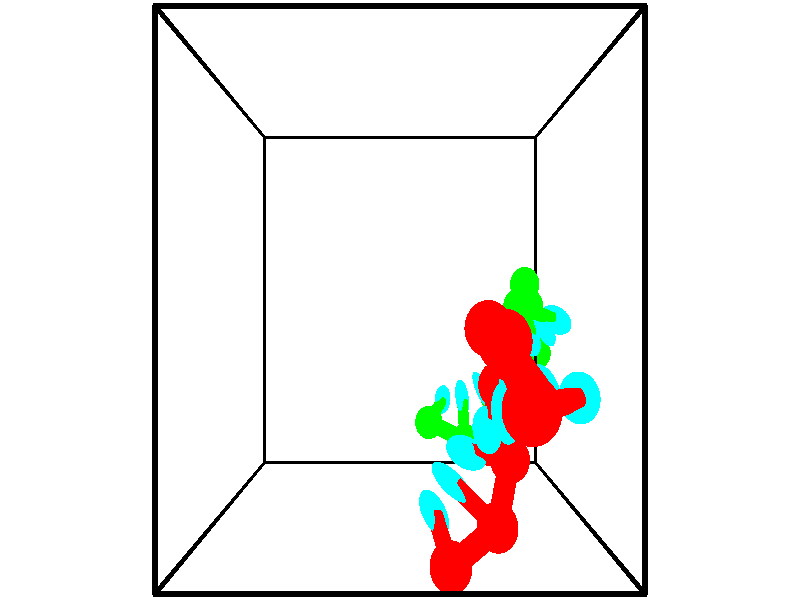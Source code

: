 // switches for output
#declare DRAW_BASES = 1; // possible values are 0, 1; only relevant for DNA ribbons
#declare DRAW_BASES_TYPE = 3; // possible values are 1, 2, 3; only relevant for DNA ribbons
#declare DRAW_FOG = 0; // set to 1 to enable fog

#include "colors.inc"

#include "transforms.inc"
background { rgb <1, 1, 1>}

#default {
   normal{
       ripples 0.25
       frequency 0.20
       turbulence 0.2
       lambda 5
   }
	finish {
		phong 0.1
		phong_size 40.
	}
}

// original window dimensions: 1024x640


// camera settings

camera {
	sky <-0, 1, 0>
	up <-0, 1, 0>
	right 1.6 * <1, 0, 0>
	location <2.5, 2.5, 11.1562>
	look_at <2.5, 2.5, 2.5>
	direction <0, 0, -8.6562>
	angle 67.0682
}


# declare cpy_camera_pos = <2.5, 2.5, 11.1562>;
# if (DRAW_FOG = 1)
fog {
	fog_type 2
	up vnormalize(cpy_camera_pos)
	color rgbt<1,1,1,0.3>
	distance 1e-5
	fog_alt 3e-3
	fog_offset 4
}
# end


// LIGHTS

# declare lum = 6;
global_settings {
	ambient_light rgb lum * <0.05, 0.05, 0.05>
	max_trace_level 15
}# declare cpy_direct_light_amount = 0.25;
light_source
{	1000 * <-1, -1, 1>,
	rgb lum * cpy_direct_light_amount
	parallel
}

light_source
{	1000 * <1, 1, -1>,
	rgb lum * cpy_direct_light_amount
	parallel
}

// strand 0

// nucleotide -1

// particle -1
sphere {
	<3.097138, -0.115526, 4.066311> 0.250000
	pigment { color rgbt <1,0,0,0> }
	no_shadow
}
cylinder {
	<3.002125, 0.099632, 3.742768>,  <2.945117, 0.228727, 3.548643>, 0.100000
	pigment { color rgbt <1,0,0,0> }
	no_shadow
}
cylinder {
	<3.002125, 0.099632, 3.742768>,  <3.097138, -0.115526, 4.066311>, 0.100000
	pigment { color rgbt <1,0,0,0> }
	no_shadow
}

// particle -1
sphere {
	<3.002125, 0.099632, 3.742768> 0.100000
	pigment { color rgbt <1,0,0,0> }
	no_shadow
}
sphere {
	0, 1
	scale<0.080000,0.200000,0.300000>
	matrix <0.471249, 0.791946, 0.388260,
		0.849413, -0.288949, -0.441595,
		-0.237532, 0.537895, -0.808856,
		2.930865, 0.261001, 3.500112>
	pigment { color rgbt <0,1,1,0> }
	no_shadow
}
cylinder {
	<3.675417, 0.212805, 3.871294>,  <3.097138, -0.115526, 4.066311>, 0.130000
	pigment { color rgbt <1,0,0,0> }
	no_shadow
}

// nucleotide -1

// particle -1
sphere {
	<3.675417, 0.212805, 3.871294> 0.250000
	pigment { color rgbt <1,0,0,0> }
	no_shadow
}
cylinder {
	<3.370548, 0.441338, 3.749526>,  <3.187627, 0.578457, 3.676465>, 0.100000
	pigment { color rgbt <1,0,0,0> }
	no_shadow
}
cylinder {
	<3.370548, 0.441338, 3.749526>,  <3.675417, 0.212805, 3.871294>, 0.100000
	pigment { color rgbt <1,0,0,0> }
	no_shadow
}

// particle -1
sphere {
	<3.370548, 0.441338, 3.749526> 0.100000
	pigment { color rgbt <1,0,0,0> }
	no_shadow
}
sphere {
	0, 1
	scale<0.080000,0.200000,0.300000>
	matrix <0.469274, 0.811526, 0.348148,
		0.445954, 0.122493, -0.886635,
		-0.762173, 0.571333, -0.304420,
		3.141896, 0.612737, 3.658200>
	pigment { color rgbt <0,1,1,0> }
	no_shadow
}
cylinder {
	<3.894325, 0.814511, 3.490238>,  <3.675417, 0.212805, 3.871294>, 0.130000
	pigment { color rgbt <1,0,0,0> }
	no_shadow
}

// nucleotide -1

// particle -1
sphere {
	<3.894325, 0.814511, 3.490238> 0.250000
	pigment { color rgbt <1,0,0,0> }
	no_shadow
}
cylinder {
	<3.559475, 0.897663, 3.692627>,  <3.358565, 0.947555, 3.814060>, 0.100000
	pigment { color rgbt <1,0,0,0> }
	no_shadow
}
cylinder {
	<3.559475, 0.897663, 3.692627>,  <3.894325, 0.814511, 3.490238>, 0.100000
	pigment { color rgbt <1,0,0,0> }
	no_shadow
}

// particle -1
sphere {
	<3.559475, 0.897663, 3.692627> 0.100000
	pigment { color rgbt <1,0,0,0> }
	no_shadow
}
sphere {
	0, 1
	scale<0.080000,0.200000,0.300000>
	matrix <0.503165, 0.655490, 0.563168,
		-0.214588, 0.726030, -0.653325,
		-0.837124, 0.207881, 0.505973,
		3.308338, 0.960027, 3.844419>
	pigment { color rgbt <0,1,1,0> }
	no_shadow
}
cylinder {
	<3.734037, 1.608647, 3.576851>,  <3.894325, 0.814511, 3.490238>, 0.130000
	pigment { color rgbt <1,0,0,0> }
	no_shadow
}

// nucleotide -1

// particle -1
sphere {
	<3.734037, 1.608647, 3.576851> 0.250000
	pigment { color rgbt <1,0,0,0> }
	no_shadow
}
cylinder {
	<3.611027, 1.400936, 3.895794>,  <3.537220, 1.276310, 4.087160>, 0.100000
	pigment { color rgbt <1,0,0,0> }
	no_shadow
}
cylinder {
	<3.611027, 1.400936, 3.895794>,  <3.734037, 1.608647, 3.576851>, 0.100000
	pigment { color rgbt <1,0,0,0> }
	no_shadow
}

// particle -1
sphere {
	<3.611027, 1.400936, 3.895794> 0.100000
	pigment { color rgbt <1,0,0,0> }
	no_shadow
}
sphere {
	0, 1
	scale<0.080000,0.200000,0.300000>
	matrix <0.517817, 0.611695, 0.598077,
		-0.798307, 0.596810, 0.080777,
		-0.307527, -0.519276, 0.797358,
		3.518769, 1.245153, 4.135001>
	pigment { color rgbt <0,1,1,0> }
	no_shadow
}
cylinder {
	<3.715315, 2.081748, 4.148516>,  <3.734037, 1.608647, 3.576851>, 0.130000
	pigment { color rgbt <1,0,0,0> }
	no_shadow
}

// nucleotide -1

// particle -1
sphere {
	<3.715315, 2.081748, 4.148516> 0.250000
	pigment { color rgbt <1,0,0,0> }
	no_shadow
}
cylinder {
	<3.693138, 1.726479, 4.330976>,  <3.679832, 1.513317, 4.440453>, 0.100000
	pigment { color rgbt <1,0,0,0> }
	no_shadow
}
cylinder {
	<3.693138, 1.726479, 4.330976>,  <3.715315, 2.081748, 4.148516>, 0.100000
	pigment { color rgbt <1,0,0,0> }
	no_shadow
}

// particle -1
sphere {
	<3.693138, 1.726479, 4.330976> 0.100000
	pigment { color rgbt <1,0,0,0> }
	no_shadow
}
sphere {
	0, 1
	scale<0.080000,0.200000,0.300000>
	matrix <0.508989, 0.367895, 0.778192,
		-0.858986, 0.275322, 0.431673,
		-0.055443, -0.888173, 0.456152,
		3.676505, 1.460027, 4.467822>
	pigment { color rgbt <0,1,1,0> }
	no_shadow
}
cylinder {
	<3.427559, 2.250570, 4.824128>,  <3.715315, 2.081748, 4.148516>, 0.130000
	pigment { color rgbt <1,0,0,0> }
	no_shadow
}

// nucleotide -1

// particle -1
sphere {
	<3.427559, 2.250570, 4.824128> 0.250000
	pigment { color rgbt <1,0,0,0> }
	no_shadow
}
cylinder {
	<3.599174, 1.889622, 4.840391>,  <3.702144, 1.673053, 4.850149>, 0.100000
	pigment { color rgbt <1,0,0,0> }
	no_shadow
}
cylinder {
	<3.599174, 1.889622, 4.840391>,  <3.427559, 2.250570, 4.824128>, 0.100000
	pigment { color rgbt <1,0,0,0> }
	no_shadow
}

// particle -1
sphere {
	<3.599174, 1.889622, 4.840391> 0.100000
	pigment { color rgbt <1,0,0,0> }
	no_shadow
}
sphere {
	0, 1
	scale<0.080000,0.200000,0.300000>
	matrix <0.414621, 0.236725, 0.878664,
		-0.802505, -0.360123, 0.475706,
		0.429039, -0.902371, 0.040658,
		3.727886, 1.618911, 4.852589>
	pigment { color rgbt <0,1,1,0> }
	no_shadow
}
cylinder {
	<3.468357, 2.182672, 5.583126>,  <3.427559, 2.250570, 4.824128>, 0.130000
	pigment { color rgbt <1,0,0,0> }
	no_shadow
}

// nucleotide -1

// particle -1
sphere {
	<3.468357, 2.182672, 5.583126> 0.250000
	pigment { color rgbt <1,0,0,0> }
	no_shadow
}
cylinder {
	<3.719456, 1.931156, 5.399580>,  <3.870115, 1.780246, 5.289453>, 0.100000
	pigment { color rgbt <1,0,0,0> }
	no_shadow
}
cylinder {
	<3.719456, 1.931156, 5.399580>,  <3.468357, 2.182672, 5.583126>, 0.100000
	pigment { color rgbt <1,0,0,0> }
	no_shadow
}

// particle -1
sphere {
	<3.719456, 1.931156, 5.399580> 0.100000
	pigment { color rgbt <1,0,0,0> }
	no_shadow
}
sphere {
	0, 1
	scale<0.080000,0.200000,0.300000>
	matrix <0.647470, 0.094550, 0.756203,
		-0.432108, -0.771805, 0.466476,
		0.627747, -0.628791, -0.458865,
		3.907780, 1.742519, 5.261920>
	pigment { color rgbt <0,1,1,0> }
	no_shadow
}
cylinder {
	<3.608435, 1.723019, 6.074688>,  <3.468357, 2.182672, 5.583126>, 0.130000
	pigment { color rgbt <1,0,0,0> }
	no_shadow
}

// nucleotide -1

// particle -1
sphere {
	<3.608435, 1.723019, 6.074688> 0.250000
	pigment { color rgbt <1,0,0,0> }
	no_shadow
}
cylinder {
	<3.916805, 1.741371, 5.820580>,  <4.101828, 1.752383, 5.668116>, 0.100000
	pigment { color rgbt <1,0,0,0> }
	no_shadow
}
cylinder {
	<3.916805, 1.741371, 5.820580>,  <3.608435, 1.723019, 6.074688>, 0.100000
	pigment { color rgbt <1,0,0,0> }
	no_shadow
}

// particle -1
sphere {
	<3.916805, 1.741371, 5.820580> 0.100000
	pigment { color rgbt <1,0,0,0> }
	no_shadow
}
sphere {
	0, 1
	scale<0.080000,0.200000,0.300000>
	matrix <0.602979, 0.268692, 0.751146,
		0.205152, -0.962133, 0.179479,
		0.770927, 0.045877, -0.635269,
		4.148083, 1.755135, 5.630000>
	pigment { color rgbt <0,1,1,0> }
	no_shadow
}
// strand 1

// nucleotide -1

// particle -1
sphere {
	<4.420534, 2.410311, 1.401684> 0.250000
	pigment { color rgbt <0,1,0,0> }
	no_shadow
}
cylinder {
	<4.790298, 2.305119, 1.291192>,  <5.012157, 2.242003, 1.224897>, 0.100000
	pigment { color rgbt <0,1,0,0> }
	no_shadow
}
cylinder {
	<4.790298, 2.305119, 1.291192>,  <4.420534, 2.410311, 1.401684>, 0.100000
	pigment { color rgbt <0,1,0,0> }
	no_shadow
}

// particle -1
sphere {
	<4.790298, 2.305119, 1.291192> 0.100000
	pigment { color rgbt <0,1,0,0> }
	no_shadow
}
sphere {
	0, 1
	scale<0.080000,0.200000,0.300000>
	matrix <-0.339995, -0.240039, -0.909277,
		0.172817, 0.934464, -0.311308,
		0.924412, -0.262981, -0.276230,
		5.067622, 2.226224, 1.208323>
	pigment { color rgbt <0,1,1,0> }
	no_shadow
}
cylinder {
	<4.658336, 2.725006, 0.701646>,  <4.420534, 2.410311, 1.401684>, 0.130000
	pigment { color rgbt <0,1,0,0> }
	no_shadow
}

// nucleotide -1

// particle -1
sphere {
	<4.658336, 2.725006, 0.701646> 0.250000
	pigment { color rgbt <0,1,0,0> }
	no_shadow
}
cylinder {
	<4.837166, 2.374104, 0.771554>,  <4.944464, 2.163562, 0.813498>, 0.100000
	pigment { color rgbt <0,1,0,0> }
	no_shadow
}
cylinder {
	<4.837166, 2.374104, 0.771554>,  <4.658336, 2.725006, 0.701646>, 0.100000
	pigment { color rgbt <0,1,0,0> }
	no_shadow
}

// particle -1
sphere {
	<4.837166, 2.374104, 0.771554> 0.100000
	pigment { color rgbt <0,1,0,0> }
	no_shadow
}
sphere {
	0, 1
	scale<0.080000,0.200000,0.300000>
	matrix <-0.525150, -0.415582, -0.742637,
		0.724114, 0.240234, -0.646487,
		0.447075, -0.877257, 0.174770,
		4.971288, 2.110926, 0.823985>
	pigment { color rgbt <0,1,1,0> }
	no_shadow
}
cylinder {
	<4.892432, 2.415736, -0.023460>,  <4.658336, 2.725006, 0.701645>, 0.130000
	pigment { color rgbt <0,1,0,0> }
	no_shadow
}

// nucleotide -1

// particle -1
sphere {
	<4.892432, 2.415736, -0.023460> 0.250000
	pigment { color rgbt <0,1,0,0> }
	no_shadow
}
cylinder {
	<4.851814, 2.127371, 0.250758>,  <4.827444, 1.954352, 0.415289>, 0.100000
	pigment { color rgbt <0,1,0,0> }
	no_shadow
}
cylinder {
	<4.851814, 2.127371, 0.250758>,  <4.892432, 2.415736, -0.023460>, 0.100000
	pigment { color rgbt <0,1,0,0> }
	no_shadow
}

// particle -1
sphere {
	<4.851814, 2.127371, 0.250758> 0.100000
	pigment { color rgbt <0,1,0,0> }
	no_shadow
}
sphere {
	0, 1
	scale<0.080000,0.200000,0.300000>
	matrix <-0.432244, -0.588691, -0.683087,
		0.896021, -0.365687, -0.251832,
		-0.101544, -0.720913, 0.685546,
		4.821351, 1.911097, 0.456422>
	pigment { color rgbt <0,1,1,0> }
	no_shadow
}
cylinder {
	<5.088840, 1.668512, -0.244118>,  <4.892432, 2.415736, -0.023460>, 0.130000
	pigment { color rgbt <0,1,0,0> }
	no_shadow
}

// nucleotide -1

// particle -1
sphere {
	<5.088840, 1.668512, -0.244118> 0.250000
	pigment { color rgbt <0,1,0,0> }
	no_shadow
}
cylinder {
	<4.799660, 1.668915, 0.032241>,  <4.626152, 1.669156, 0.198057>, 0.100000
	pigment { color rgbt <0,1,0,0> }
	no_shadow
}
cylinder {
	<4.799660, 1.668915, 0.032241>,  <5.088840, 1.668512, -0.244118>, 0.100000
	pigment { color rgbt <0,1,0,0> }
	no_shadow
}

// particle -1
sphere {
	<4.799660, 1.668915, 0.032241> 0.100000
	pigment { color rgbt <0,1,0,0> }
	no_shadow
}
sphere {
	0, 1
	scale<0.080000,0.200000,0.300000>
	matrix <-0.638349, -0.383513, -0.667404,
		0.264297, -0.923535, 0.277903,
		-0.722951, 0.001006, 0.690899,
		4.582775, 1.669217, 0.239511>
	pigment { color rgbt <0,1,1,0> }
	no_shadow
}
cylinder {
	<4.879185, 0.935885, -0.193068>,  <5.088840, 1.668512, -0.244118>, 0.130000
	pigment { color rgbt <0,1,0,0> }
	no_shadow
}

// nucleotide -1

// particle -1
sphere {
	<4.879185, 0.935885, -0.193068> 0.250000
	pigment { color rgbt <0,1,0,0> }
	no_shadow
}
cylinder {
	<4.593307, 1.189560, -0.075073>,  <4.421781, 1.341765, -0.004277>, 0.100000
	pigment { color rgbt <0,1,0,0> }
	no_shadow
}
cylinder {
	<4.593307, 1.189560, -0.075073>,  <4.879185, 0.935885, -0.193068>, 0.100000
	pigment { color rgbt <0,1,0,0> }
	no_shadow
}

// particle -1
sphere {
	<4.593307, 1.189560, -0.075073> 0.100000
	pigment { color rgbt <0,1,0,0> }
	no_shadow
}
sphere {
	0, 1
	scale<0.080000,0.200000,0.300000>
	matrix <-0.631892, -0.404625, -0.661053,
		-0.299872, -0.658852, 0.689921,
		-0.714695, 0.634187, 0.294987,
		4.378899, 1.379816, 0.013423>
	pigment { color rgbt <0,1,1,0> }
	no_shadow
}
cylinder {
	<4.353523, 0.502767, -0.053435>,  <4.879185, 0.935885, -0.193068>, 0.130000
	pigment { color rgbt <0,1,0,0> }
	no_shadow
}

// nucleotide -1

// particle -1
sphere {
	<4.353523, 0.502767, -0.053435> 0.250000
	pigment { color rgbt <0,1,0,0> }
	no_shadow
}
cylinder {
	<4.161606, 0.853434, -0.067599>,  <4.046455, 1.063834, -0.076098>, 0.100000
	pigment { color rgbt <0,1,0,0> }
	no_shadow
}
cylinder {
	<4.161606, 0.853434, -0.067599>,  <4.353523, 0.502767, -0.053435>, 0.100000
	pigment { color rgbt <0,1,0,0> }
	no_shadow
}

// particle -1
sphere {
	<4.161606, 0.853434, -0.067599> 0.100000
	pigment { color rgbt <0,1,0,0> }
	no_shadow
}
sphere {
	0, 1
	scale<0.080000,0.200000,0.300000>
	matrix <-0.777435, -0.443500, -0.445985,
		-0.406685, -0.186450, 0.894340,
		-0.479793, 0.876667, -0.035411,
		4.017668, 1.116434, -0.078222>
	pigment { color rgbt <0,1,1,0> }
	no_shadow
}
cylinder {
	<3.687620, 0.366527, 0.133432>,  <4.353523, 0.502767, -0.053435>, 0.130000
	pigment { color rgbt <0,1,0,0> }
	no_shadow
}

// nucleotide -1

// particle -1
sphere {
	<3.687620, 0.366527, 0.133432> 0.250000
	pigment { color rgbt <0,1,0,0> }
	no_shadow
}
cylinder {
	<3.678719, 0.709305, -0.072539>,  <3.673378, 0.914972, -0.196121>, 0.100000
	pigment { color rgbt <0,1,0,0> }
	no_shadow
}
cylinder {
	<3.678719, 0.709305, -0.072539>,  <3.687620, 0.366527, 0.133432>, 0.100000
	pigment { color rgbt <0,1,0,0> }
	no_shadow
}

// particle -1
sphere {
	<3.678719, 0.709305, -0.072539> 0.100000
	pigment { color rgbt <0,1,0,0> }
	no_shadow
}
sphere {
	0, 1
	scale<0.080000,0.200000,0.300000>
	matrix <-0.779520, -0.337367, -0.527761,
		-0.625982, 0.389652, 0.675514,
		-0.022253, 0.856945, -0.514927,
		3.672043, 0.966388, -0.227017>
	pigment { color rgbt <0,1,1,0> }
	no_shadow
}
cylinder {
	<3.027300, 0.637039, 0.127161>,  <3.687620, 0.366527, 0.133432>, 0.130000
	pigment { color rgbt <0,1,0,0> }
	no_shadow
}

// nucleotide -1

// particle -1
sphere {
	<3.027300, 0.637039, 0.127161> 0.250000
	pigment { color rgbt <0,1,0,0> }
	no_shadow
}
cylinder {
	<3.193840, 0.792545, -0.201598>,  <3.293764, 0.885849, -0.398853>, 0.100000
	pigment { color rgbt <0,1,0,0> }
	no_shadow
}
cylinder {
	<3.193840, 0.792545, -0.201598>,  <3.027300, 0.637039, 0.127161>, 0.100000
	pigment { color rgbt <0,1,0,0> }
	no_shadow
}

// particle -1
sphere {
	<3.193840, 0.792545, -0.201598> 0.100000
	pigment { color rgbt <0,1,0,0> }
	no_shadow
}
sphere {
	0, 1
	scale<0.080000,0.200000,0.300000>
	matrix <-0.801825, -0.269170, -0.533502,
		-0.428637, 0.881141, 0.199653,
		0.416350, 0.388766, -0.821897,
		3.318745, 0.909175, -0.448167>
	pigment { color rgbt <0,1,1,0> }
	no_shadow
}
// box output
cylinder {
	<0.000000, 0.000000, 0.000000>,  <5.000000, 0.000000, 0.000000>, 0.025000
	pigment { color rgbt <0,0,0,0> }
	no_shadow
}
cylinder {
	<0.000000, 0.000000, 0.000000>,  <0.000000, 5.000000, 0.000000>, 0.025000
	pigment { color rgbt <0,0,0,0> }
	no_shadow
}
cylinder {
	<0.000000, 0.000000, 0.000000>,  <0.000000, 0.000000, 5.000000>, 0.025000
	pigment { color rgbt <0,0,0,0> }
	no_shadow
}
cylinder {
	<5.000000, 5.000000, 5.000000>,  <0.000000, 5.000000, 5.000000>, 0.025000
	pigment { color rgbt <0,0,0,0> }
	no_shadow
}
cylinder {
	<5.000000, 5.000000, 5.000000>,  <5.000000, 0.000000, 5.000000>, 0.025000
	pigment { color rgbt <0,0,0,0> }
	no_shadow
}
cylinder {
	<5.000000, 5.000000, 5.000000>,  <5.000000, 5.000000, 0.000000>, 0.025000
	pigment { color rgbt <0,0,0,0> }
	no_shadow
}
cylinder {
	<0.000000, 0.000000, 5.000000>,  <0.000000, 5.000000, 5.000000>, 0.025000
	pigment { color rgbt <0,0,0,0> }
	no_shadow
}
cylinder {
	<0.000000, 0.000000, 5.000000>,  <5.000000, 0.000000, 5.000000>, 0.025000
	pigment { color rgbt <0,0,0,0> }
	no_shadow
}
cylinder {
	<5.000000, 5.000000, 0.000000>,  <0.000000, 5.000000, 0.000000>, 0.025000
	pigment { color rgbt <0,0,0,0> }
	no_shadow
}
cylinder {
	<5.000000, 5.000000, 0.000000>,  <5.000000, 0.000000, 0.000000>, 0.025000
	pigment { color rgbt <0,0,0,0> }
	no_shadow
}
cylinder {
	<5.000000, 0.000000, 5.000000>,  <5.000000, 0.000000, 0.000000>, 0.025000
	pigment { color rgbt <0,0,0,0> }
	no_shadow
}
cylinder {
	<0.000000, 5.000000, 0.000000>,  <0.000000, 5.000000, 5.000000>, 0.025000
	pigment { color rgbt <0,0,0,0> }
	no_shadow
}
// end of box output
